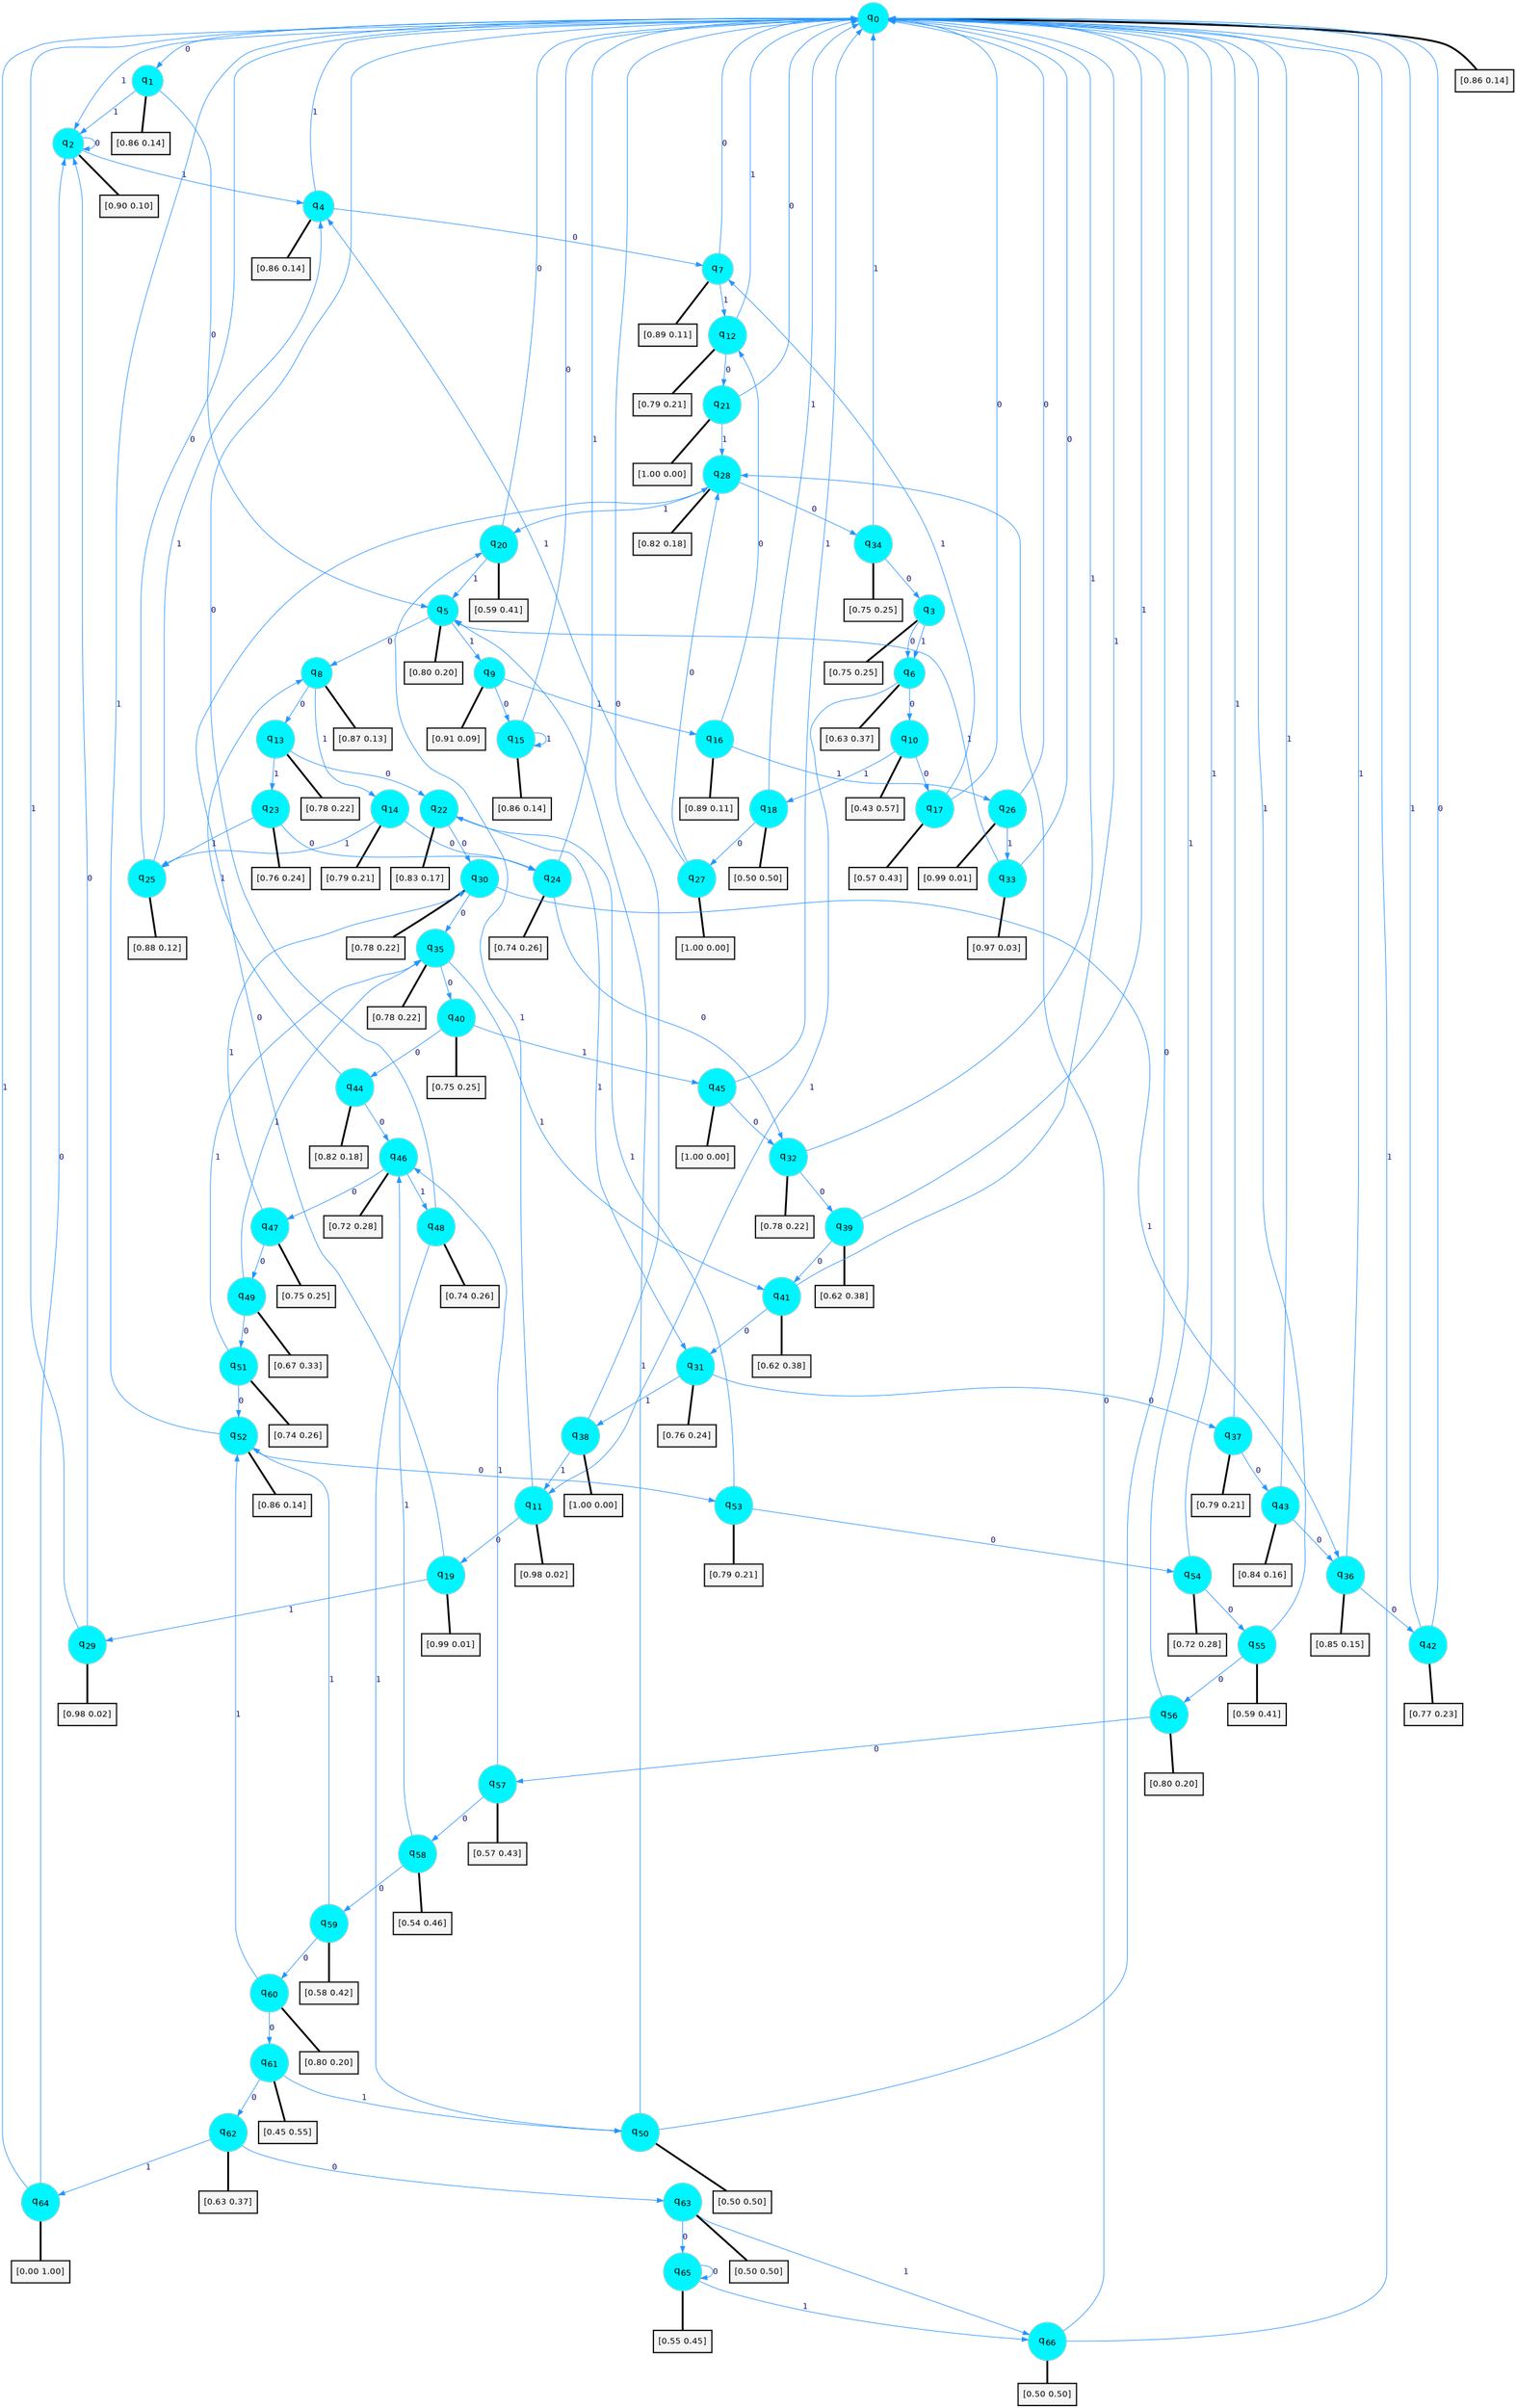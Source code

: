 digraph G {
graph [
bgcolor=transparent, dpi=300, rankdir=TD, size="40,25"];
node [
color=gray, fillcolor=turquoise1, fontcolor=black, fontname=Helvetica, fontsize=16, fontweight=bold, shape=circle, style=filled];
edge [
arrowsize=1, color=dodgerblue1, fontcolor=midnightblue, fontname=courier, fontweight=bold, penwidth=1, style=solid, weight=20];
0[label=<q<SUB>0</SUB>>];
1[label=<q<SUB>1</SUB>>];
2[label=<q<SUB>2</SUB>>];
3[label=<q<SUB>3</SUB>>];
4[label=<q<SUB>4</SUB>>];
5[label=<q<SUB>5</SUB>>];
6[label=<q<SUB>6</SUB>>];
7[label=<q<SUB>7</SUB>>];
8[label=<q<SUB>8</SUB>>];
9[label=<q<SUB>9</SUB>>];
10[label=<q<SUB>10</SUB>>];
11[label=<q<SUB>11</SUB>>];
12[label=<q<SUB>12</SUB>>];
13[label=<q<SUB>13</SUB>>];
14[label=<q<SUB>14</SUB>>];
15[label=<q<SUB>15</SUB>>];
16[label=<q<SUB>16</SUB>>];
17[label=<q<SUB>17</SUB>>];
18[label=<q<SUB>18</SUB>>];
19[label=<q<SUB>19</SUB>>];
20[label=<q<SUB>20</SUB>>];
21[label=<q<SUB>21</SUB>>];
22[label=<q<SUB>22</SUB>>];
23[label=<q<SUB>23</SUB>>];
24[label=<q<SUB>24</SUB>>];
25[label=<q<SUB>25</SUB>>];
26[label=<q<SUB>26</SUB>>];
27[label=<q<SUB>27</SUB>>];
28[label=<q<SUB>28</SUB>>];
29[label=<q<SUB>29</SUB>>];
30[label=<q<SUB>30</SUB>>];
31[label=<q<SUB>31</SUB>>];
32[label=<q<SUB>32</SUB>>];
33[label=<q<SUB>33</SUB>>];
34[label=<q<SUB>34</SUB>>];
35[label=<q<SUB>35</SUB>>];
36[label=<q<SUB>36</SUB>>];
37[label=<q<SUB>37</SUB>>];
38[label=<q<SUB>38</SUB>>];
39[label=<q<SUB>39</SUB>>];
40[label=<q<SUB>40</SUB>>];
41[label=<q<SUB>41</SUB>>];
42[label=<q<SUB>42</SUB>>];
43[label=<q<SUB>43</SUB>>];
44[label=<q<SUB>44</SUB>>];
45[label=<q<SUB>45</SUB>>];
46[label=<q<SUB>46</SUB>>];
47[label=<q<SUB>47</SUB>>];
48[label=<q<SUB>48</SUB>>];
49[label=<q<SUB>49</SUB>>];
50[label=<q<SUB>50</SUB>>];
51[label=<q<SUB>51</SUB>>];
52[label=<q<SUB>52</SUB>>];
53[label=<q<SUB>53</SUB>>];
54[label=<q<SUB>54</SUB>>];
55[label=<q<SUB>55</SUB>>];
56[label=<q<SUB>56</SUB>>];
57[label=<q<SUB>57</SUB>>];
58[label=<q<SUB>58</SUB>>];
59[label=<q<SUB>59</SUB>>];
60[label=<q<SUB>60</SUB>>];
61[label=<q<SUB>61</SUB>>];
62[label=<q<SUB>62</SUB>>];
63[label=<q<SUB>63</SUB>>];
64[label=<q<SUB>64</SUB>>];
65[label=<q<SUB>65</SUB>>];
66[label=<q<SUB>66</SUB>>];
67[label="[0.86 0.14]", shape=box,fontcolor=black, fontname=Helvetica, fontsize=14, penwidth=2, fillcolor=whitesmoke,color=black];
68[label="[0.86 0.14]", shape=box,fontcolor=black, fontname=Helvetica, fontsize=14, penwidth=2, fillcolor=whitesmoke,color=black];
69[label="[0.90 0.10]", shape=box,fontcolor=black, fontname=Helvetica, fontsize=14, penwidth=2, fillcolor=whitesmoke,color=black];
70[label="[0.75 0.25]", shape=box,fontcolor=black, fontname=Helvetica, fontsize=14, penwidth=2, fillcolor=whitesmoke,color=black];
71[label="[0.86 0.14]", shape=box,fontcolor=black, fontname=Helvetica, fontsize=14, penwidth=2, fillcolor=whitesmoke,color=black];
72[label="[0.80 0.20]", shape=box,fontcolor=black, fontname=Helvetica, fontsize=14, penwidth=2, fillcolor=whitesmoke,color=black];
73[label="[0.63 0.37]", shape=box,fontcolor=black, fontname=Helvetica, fontsize=14, penwidth=2, fillcolor=whitesmoke,color=black];
74[label="[0.89 0.11]", shape=box,fontcolor=black, fontname=Helvetica, fontsize=14, penwidth=2, fillcolor=whitesmoke,color=black];
75[label="[0.87 0.13]", shape=box,fontcolor=black, fontname=Helvetica, fontsize=14, penwidth=2, fillcolor=whitesmoke,color=black];
76[label="[0.91 0.09]", shape=box,fontcolor=black, fontname=Helvetica, fontsize=14, penwidth=2, fillcolor=whitesmoke,color=black];
77[label="[0.43 0.57]", shape=box,fontcolor=black, fontname=Helvetica, fontsize=14, penwidth=2, fillcolor=whitesmoke,color=black];
78[label="[0.98 0.02]", shape=box,fontcolor=black, fontname=Helvetica, fontsize=14, penwidth=2, fillcolor=whitesmoke,color=black];
79[label="[0.79 0.21]", shape=box,fontcolor=black, fontname=Helvetica, fontsize=14, penwidth=2, fillcolor=whitesmoke,color=black];
80[label="[0.78 0.22]", shape=box,fontcolor=black, fontname=Helvetica, fontsize=14, penwidth=2, fillcolor=whitesmoke,color=black];
81[label="[0.79 0.21]", shape=box,fontcolor=black, fontname=Helvetica, fontsize=14, penwidth=2, fillcolor=whitesmoke,color=black];
82[label="[0.86 0.14]", shape=box,fontcolor=black, fontname=Helvetica, fontsize=14, penwidth=2, fillcolor=whitesmoke,color=black];
83[label="[0.89 0.11]", shape=box,fontcolor=black, fontname=Helvetica, fontsize=14, penwidth=2, fillcolor=whitesmoke,color=black];
84[label="[0.57 0.43]", shape=box,fontcolor=black, fontname=Helvetica, fontsize=14, penwidth=2, fillcolor=whitesmoke,color=black];
85[label="[0.50 0.50]", shape=box,fontcolor=black, fontname=Helvetica, fontsize=14, penwidth=2, fillcolor=whitesmoke,color=black];
86[label="[0.99 0.01]", shape=box,fontcolor=black, fontname=Helvetica, fontsize=14, penwidth=2, fillcolor=whitesmoke,color=black];
87[label="[0.59 0.41]", shape=box,fontcolor=black, fontname=Helvetica, fontsize=14, penwidth=2, fillcolor=whitesmoke,color=black];
88[label="[1.00 0.00]", shape=box,fontcolor=black, fontname=Helvetica, fontsize=14, penwidth=2, fillcolor=whitesmoke,color=black];
89[label="[0.83 0.17]", shape=box,fontcolor=black, fontname=Helvetica, fontsize=14, penwidth=2, fillcolor=whitesmoke,color=black];
90[label="[0.76 0.24]", shape=box,fontcolor=black, fontname=Helvetica, fontsize=14, penwidth=2, fillcolor=whitesmoke,color=black];
91[label="[0.74 0.26]", shape=box,fontcolor=black, fontname=Helvetica, fontsize=14, penwidth=2, fillcolor=whitesmoke,color=black];
92[label="[0.88 0.12]", shape=box,fontcolor=black, fontname=Helvetica, fontsize=14, penwidth=2, fillcolor=whitesmoke,color=black];
93[label="[0.99 0.01]", shape=box,fontcolor=black, fontname=Helvetica, fontsize=14, penwidth=2, fillcolor=whitesmoke,color=black];
94[label="[1.00 0.00]", shape=box,fontcolor=black, fontname=Helvetica, fontsize=14, penwidth=2, fillcolor=whitesmoke,color=black];
95[label="[0.82 0.18]", shape=box,fontcolor=black, fontname=Helvetica, fontsize=14, penwidth=2, fillcolor=whitesmoke,color=black];
96[label="[0.98 0.02]", shape=box,fontcolor=black, fontname=Helvetica, fontsize=14, penwidth=2, fillcolor=whitesmoke,color=black];
97[label="[0.78 0.22]", shape=box,fontcolor=black, fontname=Helvetica, fontsize=14, penwidth=2, fillcolor=whitesmoke,color=black];
98[label="[0.76 0.24]", shape=box,fontcolor=black, fontname=Helvetica, fontsize=14, penwidth=2, fillcolor=whitesmoke,color=black];
99[label="[0.78 0.22]", shape=box,fontcolor=black, fontname=Helvetica, fontsize=14, penwidth=2, fillcolor=whitesmoke,color=black];
100[label="[0.97 0.03]", shape=box,fontcolor=black, fontname=Helvetica, fontsize=14, penwidth=2, fillcolor=whitesmoke,color=black];
101[label="[0.75 0.25]", shape=box,fontcolor=black, fontname=Helvetica, fontsize=14, penwidth=2, fillcolor=whitesmoke,color=black];
102[label="[0.78 0.22]", shape=box,fontcolor=black, fontname=Helvetica, fontsize=14, penwidth=2, fillcolor=whitesmoke,color=black];
103[label="[0.85 0.15]", shape=box,fontcolor=black, fontname=Helvetica, fontsize=14, penwidth=2, fillcolor=whitesmoke,color=black];
104[label="[0.79 0.21]", shape=box,fontcolor=black, fontname=Helvetica, fontsize=14, penwidth=2, fillcolor=whitesmoke,color=black];
105[label="[1.00 0.00]", shape=box,fontcolor=black, fontname=Helvetica, fontsize=14, penwidth=2, fillcolor=whitesmoke,color=black];
106[label="[0.62 0.38]", shape=box,fontcolor=black, fontname=Helvetica, fontsize=14, penwidth=2, fillcolor=whitesmoke,color=black];
107[label="[0.75 0.25]", shape=box,fontcolor=black, fontname=Helvetica, fontsize=14, penwidth=2, fillcolor=whitesmoke,color=black];
108[label="[0.62 0.38]", shape=box,fontcolor=black, fontname=Helvetica, fontsize=14, penwidth=2, fillcolor=whitesmoke,color=black];
109[label="[0.77 0.23]", shape=box,fontcolor=black, fontname=Helvetica, fontsize=14, penwidth=2, fillcolor=whitesmoke,color=black];
110[label="[0.84 0.16]", shape=box,fontcolor=black, fontname=Helvetica, fontsize=14, penwidth=2, fillcolor=whitesmoke,color=black];
111[label="[0.82 0.18]", shape=box,fontcolor=black, fontname=Helvetica, fontsize=14, penwidth=2, fillcolor=whitesmoke,color=black];
112[label="[1.00 0.00]", shape=box,fontcolor=black, fontname=Helvetica, fontsize=14, penwidth=2, fillcolor=whitesmoke,color=black];
113[label="[0.72 0.28]", shape=box,fontcolor=black, fontname=Helvetica, fontsize=14, penwidth=2, fillcolor=whitesmoke,color=black];
114[label="[0.75 0.25]", shape=box,fontcolor=black, fontname=Helvetica, fontsize=14, penwidth=2, fillcolor=whitesmoke,color=black];
115[label="[0.74 0.26]", shape=box,fontcolor=black, fontname=Helvetica, fontsize=14, penwidth=2, fillcolor=whitesmoke,color=black];
116[label="[0.67 0.33]", shape=box,fontcolor=black, fontname=Helvetica, fontsize=14, penwidth=2, fillcolor=whitesmoke,color=black];
117[label="[0.50 0.50]", shape=box,fontcolor=black, fontname=Helvetica, fontsize=14, penwidth=2, fillcolor=whitesmoke,color=black];
118[label="[0.74 0.26]", shape=box,fontcolor=black, fontname=Helvetica, fontsize=14, penwidth=2, fillcolor=whitesmoke,color=black];
119[label="[0.86 0.14]", shape=box,fontcolor=black, fontname=Helvetica, fontsize=14, penwidth=2, fillcolor=whitesmoke,color=black];
120[label="[0.79 0.21]", shape=box,fontcolor=black, fontname=Helvetica, fontsize=14, penwidth=2, fillcolor=whitesmoke,color=black];
121[label="[0.72 0.28]", shape=box,fontcolor=black, fontname=Helvetica, fontsize=14, penwidth=2, fillcolor=whitesmoke,color=black];
122[label="[0.59 0.41]", shape=box,fontcolor=black, fontname=Helvetica, fontsize=14, penwidth=2, fillcolor=whitesmoke,color=black];
123[label="[0.80 0.20]", shape=box,fontcolor=black, fontname=Helvetica, fontsize=14, penwidth=2, fillcolor=whitesmoke,color=black];
124[label="[0.57 0.43]", shape=box,fontcolor=black, fontname=Helvetica, fontsize=14, penwidth=2, fillcolor=whitesmoke,color=black];
125[label="[0.54 0.46]", shape=box,fontcolor=black, fontname=Helvetica, fontsize=14, penwidth=2, fillcolor=whitesmoke,color=black];
126[label="[0.58 0.42]", shape=box,fontcolor=black, fontname=Helvetica, fontsize=14, penwidth=2, fillcolor=whitesmoke,color=black];
127[label="[0.80 0.20]", shape=box,fontcolor=black, fontname=Helvetica, fontsize=14, penwidth=2, fillcolor=whitesmoke,color=black];
128[label="[0.45 0.55]", shape=box,fontcolor=black, fontname=Helvetica, fontsize=14, penwidth=2, fillcolor=whitesmoke,color=black];
129[label="[0.63 0.37]", shape=box,fontcolor=black, fontname=Helvetica, fontsize=14, penwidth=2, fillcolor=whitesmoke,color=black];
130[label="[0.50 0.50]", shape=box,fontcolor=black, fontname=Helvetica, fontsize=14, penwidth=2, fillcolor=whitesmoke,color=black];
131[label="[0.00 1.00]", shape=box,fontcolor=black, fontname=Helvetica, fontsize=14, penwidth=2, fillcolor=whitesmoke,color=black];
132[label="[0.55 0.45]", shape=box,fontcolor=black, fontname=Helvetica, fontsize=14, penwidth=2, fillcolor=whitesmoke,color=black];
133[label="[0.50 0.50]", shape=box,fontcolor=black, fontname=Helvetica, fontsize=14, penwidth=2, fillcolor=whitesmoke,color=black];
0->1 [label=0];
0->2 [label=1];
0->67 [arrowhead=none, penwidth=3,color=black];
1->5 [label=0];
1->2 [label=1];
1->68 [arrowhead=none, penwidth=3,color=black];
2->2 [label=0];
2->4 [label=1];
2->69 [arrowhead=none, penwidth=3,color=black];
3->6 [label=0];
3->6 [label=1];
3->70 [arrowhead=none, penwidth=3,color=black];
4->7 [label=0];
4->0 [label=1];
4->71 [arrowhead=none, penwidth=3,color=black];
5->8 [label=0];
5->9 [label=1];
5->72 [arrowhead=none, penwidth=3,color=black];
6->10 [label=0];
6->11 [label=1];
6->73 [arrowhead=none, penwidth=3,color=black];
7->0 [label=0];
7->12 [label=1];
7->74 [arrowhead=none, penwidth=3,color=black];
8->13 [label=0];
8->14 [label=1];
8->75 [arrowhead=none, penwidth=3,color=black];
9->15 [label=0];
9->16 [label=1];
9->76 [arrowhead=none, penwidth=3,color=black];
10->17 [label=0];
10->18 [label=1];
10->77 [arrowhead=none, penwidth=3,color=black];
11->19 [label=0];
11->20 [label=1];
11->78 [arrowhead=none, penwidth=3,color=black];
12->21 [label=0];
12->0 [label=1];
12->79 [arrowhead=none, penwidth=3,color=black];
13->22 [label=0];
13->23 [label=1];
13->80 [arrowhead=none, penwidth=3,color=black];
14->24 [label=0];
14->25 [label=1];
14->81 [arrowhead=none, penwidth=3,color=black];
15->0 [label=0];
15->15 [label=1];
15->82 [arrowhead=none, penwidth=3,color=black];
16->12 [label=0];
16->26 [label=1];
16->83 [arrowhead=none, penwidth=3,color=black];
17->0 [label=0];
17->7 [label=1];
17->84 [arrowhead=none, penwidth=3,color=black];
18->27 [label=0];
18->0 [label=1];
18->85 [arrowhead=none, penwidth=3,color=black];
19->28 [label=0];
19->29 [label=1];
19->86 [arrowhead=none, penwidth=3,color=black];
20->0 [label=0];
20->5 [label=1];
20->87 [arrowhead=none, penwidth=3,color=black];
21->0 [label=0];
21->28 [label=1];
21->88 [arrowhead=none, penwidth=3,color=black];
22->30 [label=0];
22->31 [label=1];
22->89 [arrowhead=none, penwidth=3,color=black];
23->24 [label=0];
23->25 [label=1];
23->90 [arrowhead=none, penwidth=3,color=black];
24->32 [label=0];
24->0 [label=1];
24->91 [arrowhead=none, penwidth=3,color=black];
25->0 [label=0];
25->4 [label=1];
25->92 [arrowhead=none, penwidth=3,color=black];
26->0 [label=0];
26->33 [label=1];
26->93 [arrowhead=none, penwidth=3,color=black];
27->28 [label=0];
27->4 [label=1];
27->94 [arrowhead=none, penwidth=3,color=black];
28->34 [label=0];
28->20 [label=1];
28->95 [arrowhead=none, penwidth=3,color=black];
29->2 [label=0];
29->0 [label=1];
29->96 [arrowhead=none, penwidth=3,color=black];
30->35 [label=0];
30->36 [label=1];
30->97 [arrowhead=none, penwidth=3,color=black];
31->37 [label=0];
31->38 [label=1];
31->98 [arrowhead=none, penwidth=3,color=black];
32->39 [label=0];
32->0 [label=1];
32->99 [arrowhead=none, penwidth=3,color=black];
33->0 [label=0];
33->5 [label=1];
33->100 [arrowhead=none, penwidth=3,color=black];
34->3 [label=0];
34->0 [label=1];
34->101 [arrowhead=none, penwidth=3,color=black];
35->40 [label=0];
35->41 [label=1];
35->102 [arrowhead=none, penwidth=3,color=black];
36->42 [label=0];
36->0 [label=1];
36->103 [arrowhead=none, penwidth=3,color=black];
37->43 [label=0];
37->0 [label=1];
37->104 [arrowhead=none, penwidth=3,color=black];
38->0 [label=0];
38->11 [label=1];
38->105 [arrowhead=none, penwidth=3,color=black];
39->41 [label=0];
39->0 [label=1];
39->106 [arrowhead=none, penwidth=3,color=black];
40->44 [label=0];
40->45 [label=1];
40->107 [arrowhead=none, penwidth=3,color=black];
41->31 [label=0];
41->0 [label=1];
41->108 [arrowhead=none, penwidth=3,color=black];
42->0 [label=0];
42->0 [label=1];
42->109 [arrowhead=none, penwidth=3,color=black];
43->36 [label=0];
43->0 [label=1];
43->110 [arrowhead=none, penwidth=3,color=black];
44->46 [label=0];
44->8 [label=1];
44->111 [arrowhead=none, penwidth=3,color=black];
45->32 [label=0];
45->0 [label=1];
45->112 [arrowhead=none, penwidth=3,color=black];
46->47 [label=0];
46->48 [label=1];
46->113 [arrowhead=none, penwidth=3,color=black];
47->49 [label=0];
47->30 [label=1];
47->114 [arrowhead=none, penwidth=3,color=black];
48->0 [label=0];
48->50 [label=1];
48->115 [arrowhead=none, penwidth=3,color=black];
49->51 [label=0];
49->35 [label=1];
49->116 [arrowhead=none, penwidth=3,color=black];
50->0 [label=0];
50->5 [label=1];
50->117 [arrowhead=none, penwidth=3,color=black];
51->52 [label=0];
51->35 [label=1];
51->118 [arrowhead=none, penwidth=3,color=black];
52->53 [label=0];
52->0 [label=1];
52->119 [arrowhead=none, penwidth=3,color=black];
53->54 [label=0];
53->22 [label=1];
53->120 [arrowhead=none, penwidth=3,color=black];
54->55 [label=0];
54->0 [label=1];
54->121 [arrowhead=none, penwidth=3,color=black];
55->56 [label=0];
55->0 [label=1];
55->122 [arrowhead=none, penwidth=3,color=black];
56->57 [label=0];
56->0 [label=1];
56->123 [arrowhead=none, penwidth=3,color=black];
57->58 [label=0];
57->46 [label=1];
57->124 [arrowhead=none, penwidth=3,color=black];
58->59 [label=0];
58->46 [label=1];
58->125 [arrowhead=none, penwidth=3,color=black];
59->60 [label=0];
59->52 [label=1];
59->126 [arrowhead=none, penwidth=3,color=black];
60->61 [label=0];
60->52 [label=1];
60->127 [arrowhead=none, penwidth=3,color=black];
61->62 [label=0];
61->50 [label=1];
61->128 [arrowhead=none, penwidth=3,color=black];
62->63 [label=0];
62->64 [label=1];
62->129 [arrowhead=none, penwidth=3,color=black];
63->65 [label=0];
63->66 [label=1];
63->130 [arrowhead=none, penwidth=3,color=black];
64->2 [label=0];
64->0 [label=1];
64->131 [arrowhead=none, penwidth=3,color=black];
65->65 [label=0];
65->66 [label=1];
65->132 [arrowhead=none, penwidth=3,color=black];
66->28 [label=0];
66->0 [label=1];
66->133 [arrowhead=none, penwidth=3,color=black];
}
